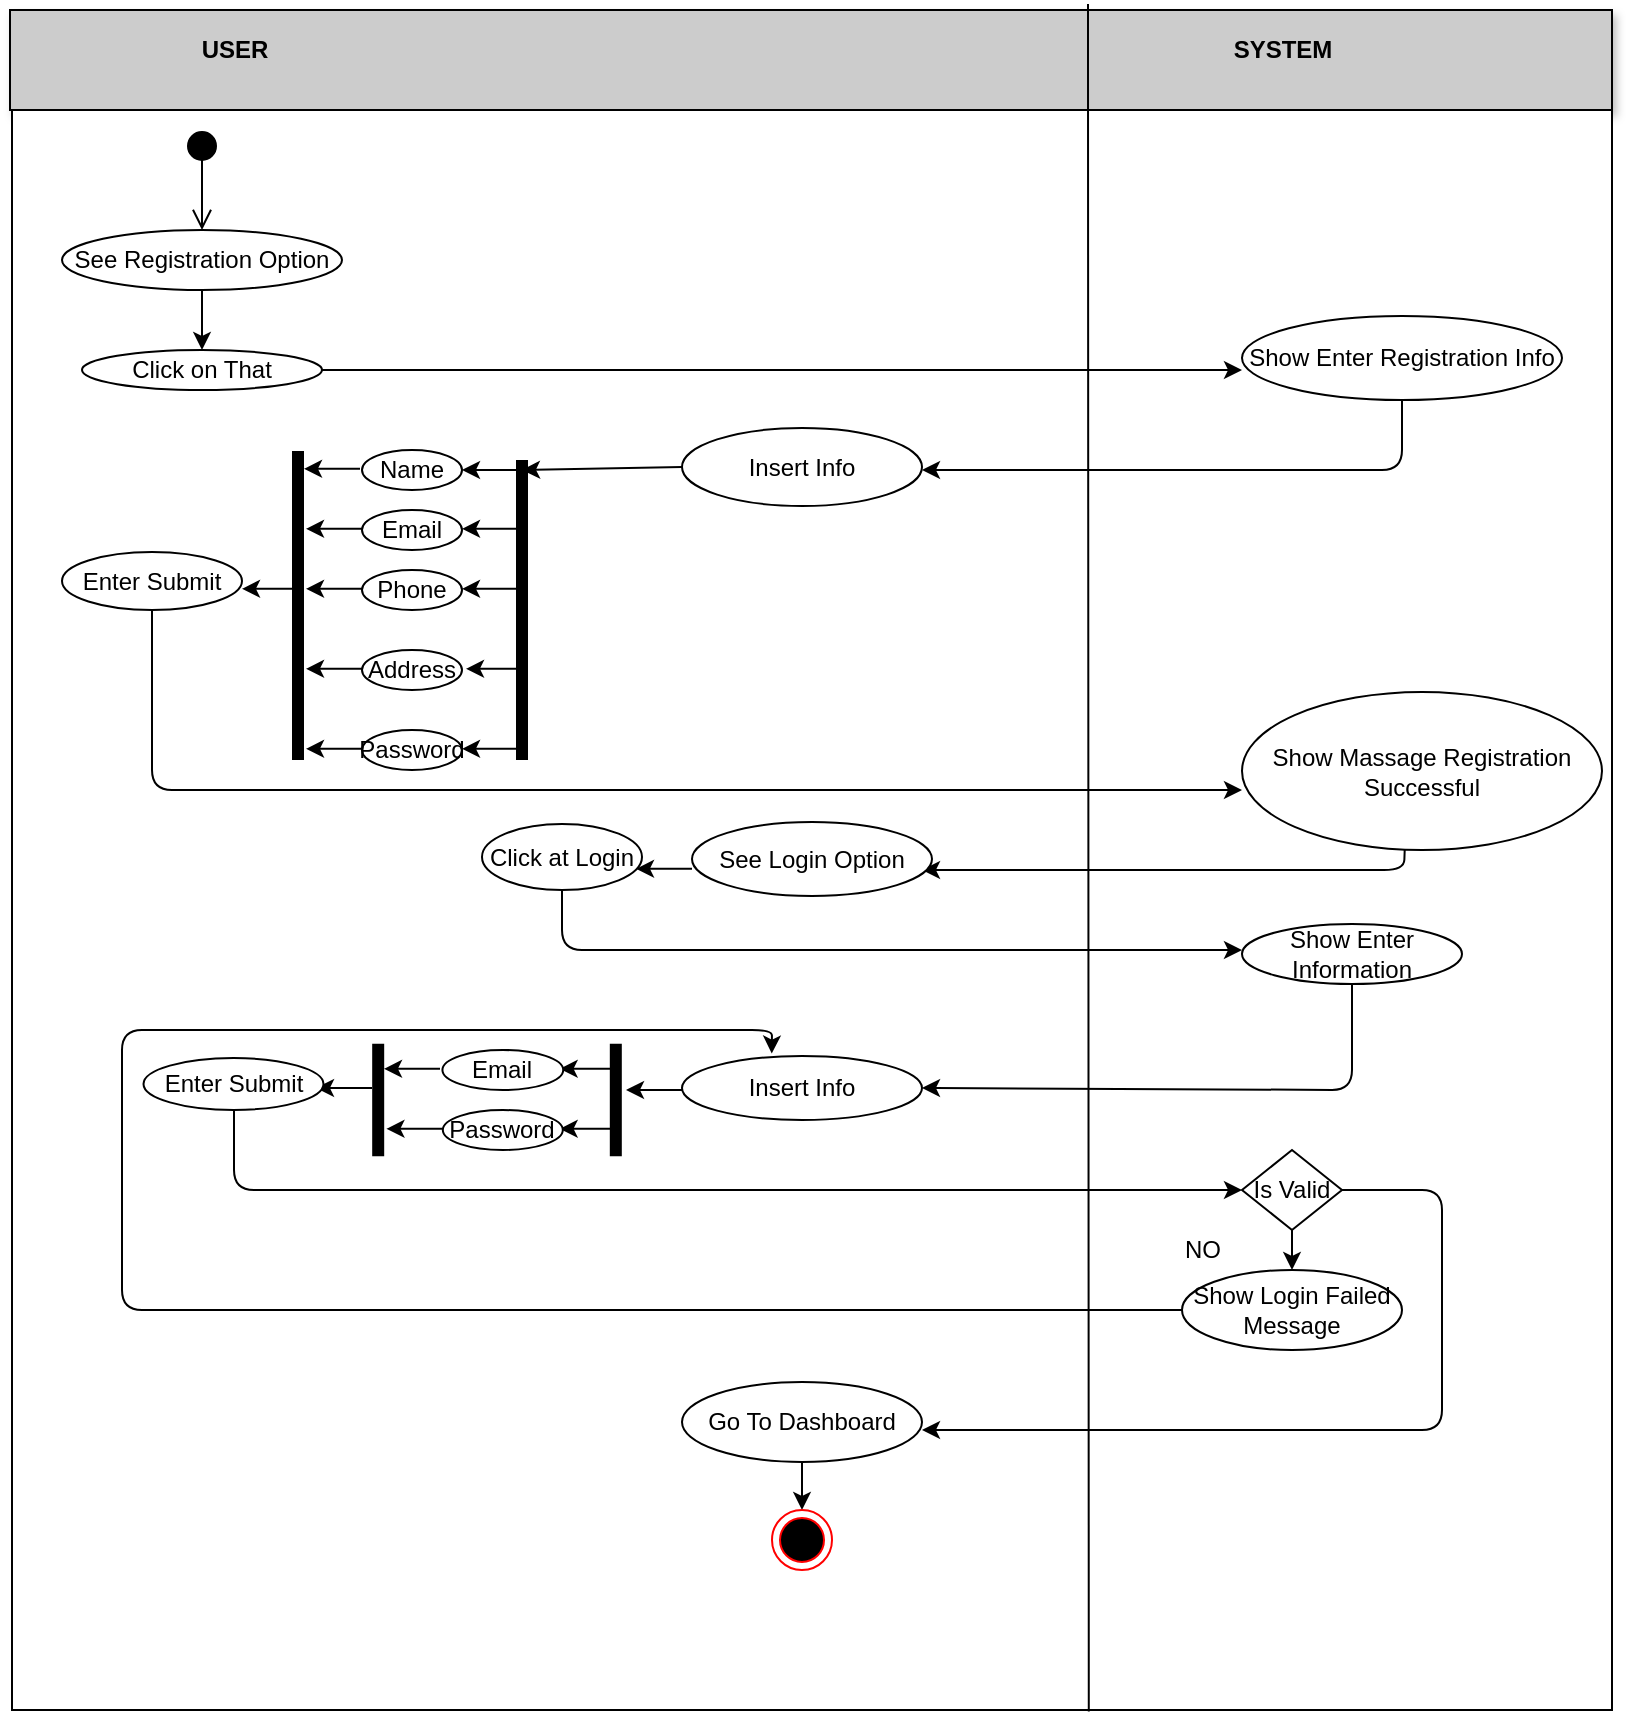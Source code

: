 <mxfile version="14.9.6" type="github">
  <diagram id="aLBhC9BD0_iLDUlXZwY2" name="Page-1">
    <mxGraphModel dx="1221" dy="681" grid="0" gridSize="10" guides="1" tooltips="1" connect="1" arrows="1" fold="1" page="1" pageScale="1" pageWidth="827" pageHeight="1169" math="0" shadow="0">
      <root>
        <mxCell id="0" />
        <mxCell id="1" parent="0" />
        <mxCell id="TY3i5gXGrhV_aE5ErbzZ-2" value="" style="rounded=0;whiteSpace=wrap;html=1;shadow=1;fillColor=#CCCCCC;" vertex="1" parent="1">
          <mxGeometry x="24" y="10" width="801" height="50" as="geometry" />
        </mxCell>
        <mxCell id="TY3i5gXGrhV_aE5ErbzZ-1" value="" style="whiteSpace=wrap;html=1;aspect=fixed;" vertex="1" parent="1">
          <mxGeometry x="25" y="60" width="800" height="800" as="geometry" />
        </mxCell>
        <mxCell id="iGFWbTWFFla8e0KEa0cu-3" value="" style="html=1;verticalAlign=bottom;startArrow=circle;startFill=1;endArrow=open;startSize=6;endSize=8;strokeColor=#000000;" parent="1" edge="1">
          <mxGeometry width="80" relative="1" as="geometry">
            <mxPoint x="120" y="70" as="sourcePoint" />
            <mxPoint x="120" y="120" as="targetPoint" />
          </mxGeometry>
        </mxCell>
        <mxCell id="iGFWbTWFFla8e0KEa0cu-4" value="See Registration Option" style="ellipse;whiteSpace=wrap;html=1;strokeColor=#000000;" parent="1" vertex="1">
          <mxGeometry x="50" y="120" width="140" height="30" as="geometry" />
        </mxCell>
        <mxCell id="iGFWbTWFFla8e0KEa0cu-6" value="&lt;b&gt;USER&lt;/b&gt;" style="text;html=1;align=center;verticalAlign=middle;resizable=0;points=[];autosize=1;strokeColor=none;" parent="1" vertex="1">
          <mxGeometry x="110.75" y="20" width="50" height="20" as="geometry" />
        </mxCell>
        <mxCell id="iGFWbTWFFla8e0KEa0cu-7" value="" style="endArrow=classic;html=1;strokeColor=#000000;exitX=0.5;exitY=1;exitDx=0;exitDy=0;" parent="1" source="iGFWbTWFFla8e0KEa0cu-4" edge="1">
          <mxGeometry width="50" height="50" relative="1" as="geometry">
            <mxPoint x="440" y="260" as="sourcePoint" />
            <mxPoint x="120" y="180" as="targetPoint" />
          </mxGeometry>
        </mxCell>
        <mxCell id="iGFWbTWFFla8e0KEa0cu-8" value="Click on That" style="ellipse;whiteSpace=wrap;html=1;strokeColor=#000000;" parent="1" vertex="1">
          <mxGeometry x="60" y="180" width="120" height="20" as="geometry" />
        </mxCell>
        <mxCell id="iGFWbTWFFla8e0KEa0cu-9" value="" style="endArrow=classic;html=1;strokeColor=#000000;" parent="1" edge="1">
          <mxGeometry width="50" height="50" relative="1" as="geometry">
            <mxPoint x="180" y="190" as="sourcePoint" />
            <mxPoint x="640" y="190" as="targetPoint" />
          </mxGeometry>
        </mxCell>
        <mxCell id="iGFWbTWFFla8e0KEa0cu-10" value="Show Enter Registration Info" style="ellipse;whiteSpace=wrap;html=1;strokeColor=#000000;" parent="1" vertex="1">
          <mxGeometry x="640" y="163" width="160" height="42" as="geometry" />
        </mxCell>
        <mxCell id="iGFWbTWFFla8e0KEa0cu-11" value="&lt;b&gt;SYSTEM&lt;/b&gt;" style="text;html=1;align=center;verticalAlign=middle;resizable=0;points=[];autosize=1;strokeColor=none;" parent="1" vertex="1">
          <mxGeometry x="630" y="20" width="60" height="20" as="geometry" />
        </mxCell>
        <mxCell id="iGFWbTWFFla8e0KEa0cu-12" value="" style="endArrow=classic;html=1;strokeColor=#000000;exitX=0.5;exitY=1;exitDx=0;exitDy=0;" parent="1" source="iGFWbTWFFla8e0KEa0cu-10" edge="1">
          <mxGeometry width="50" height="50" relative="1" as="geometry">
            <mxPoint x="440" y="250" as="sourcePoint" />
            <mxPoint x="480" y="240" as="targetPoint" />
            <Array as="points">
              <mxPoint x="720" y="240" />
            </Array>
          </mxGeometry>
        </mxCell>
        <mxCell id="iGFWbTWFFla8e0KEa0cu-13" value="Insert Info" style="ellipse;whiteSpace=wrap;html=1;strokeColor=#000000;" parent="1" vertex="1">
          <mxGeometry x="360" y="219" width="120" height="39" as="geometry" />
        </mxCell>
        <mxCell id="iGFWbTWFFla8e0KEa0cu-14" value="" style="endArrow=classic;html=1;strokeColor=#000000;exitX=0;exitY=0.5;exitDx=0;exitDy=0;" parent="1" source="iGFWbTWFFla8e0KEa0cu-13" edge="1">
          <mxGeometry width="50" height="50" relative="1" as="geometry">
            <mxPoint x="440" y="370" as="sourcePoint" />
            <mxPoint x="280" y="240" as="targetPoint" />
          </mxGeometry>
        </mxCell>
        <mxCell id="iGFWbTWFFla8e0KEa0cu-16" value="" style="shape=line;html=1;strokeWidth=6;rotation=-90;" parent="1" vertex="1">
          <mxGeometry x="205" y="305" width="150" height="10" as="geometry" />
        </mxCell>
        <mxCell id="iGFWbTWFFla8e0KEa0cu-18" value="" style="shape=line;html=1;strokeWidth=6;rotation=-90;" parent="1" vertex="1">
          <mxGeometry x="90.75" y="302.75" width="154.5" height="10" as="geometry" />
        </mxCell>
        <mxCell id="iGFWbTWFFla8e0KEa0cu-19" value="Name" style="ellipse;whiteSpace=wrap;html=1;strokeColor=#000000;" parent="1" vertex="1">
          <mxGeometry x="200" y="230" width="50" height="20" as="geometry" />
        </mxCell>
        <mxCell id="iGFWbTWFFla8e0KEa0cu-20" value="" style="endArrow=classic;html=1;strokeColor=#000000;entryX=1;entryY=0.5;entryDx=0;entryDy=0;" parent="1" target="iGFWbTWFFla8e0KEa0cu-19" edge="1">
          <mxGeometry width="50" height="50" relative="1" as="geometry">
            <mxPoint x="278" y="240" as="sourcePoint" />
            <mxPoint x="243" y="247" as="targetPoint" />
          </mxGeometry>
        </mxCell>
        <mxCell id="iGFWbTWFFla8e0KEa0cu-21" value="" style="endArrow=classic;html=1;strokeColor=#000000;entryX=1;entryY=0.5;entryDx=0;entryDy=0;" parent="1" edge="1">
          <mxGeometry width="50" height="50" relative="1" as="geometry">
            <mxPoint x="199.0" y="239.41" as="sourcePoint" />
            <mxPoint x="171" y="239.41" as="targetPoint" />
          </mxGeometry>
        </mxCell>
        <mxCell id="iGFWbTWFFla8e0KEa0cu-22" value="Email" style="ellipse;whiteSpace=wrap;html=1;strokeColor=#000000;" parent="1" vertex="1">
          <mxGeometry x="200" y="260" width="50" height="20" as="geometry" />
        </mxCell>
        <mxCell id="iGFWbTWFFla8e0KEa0cu-23" value="Phone" style="ellipse;whiteSpace=wrap;html=1;strokeColor=#000000;" parent="1" vertex="1">
          <mxGeometry x="200" y="290" width="50" height="20" as="geometry" />
        </mxCell>
        <mxCell id="iGFWbTWFFla8e0KEa0cu-24" value="Address" style="ellipse;whiteSpace=wrap;html=1;strokeColor=#000000;" parent="1" vertex="1">
          <mxGeometry x="200" y="330" width="50" height="20" as="geometry" />
        </mxCell>
        <mxCell id="iGFWbTWFFla8e0KEa0cu-25" value="Password" style="ellipse;whiteSpace=wrap;html=1;strokeColor=#000000;" parent="1" vertex="1">
          <mxGeometry x="200" y="370" width="50" height="20" as="geometry" />
        </mxCell>
        <mxCell id="iGFWbTWFFla8e0KEa0cu-26" value="" style="endArrow=classic;html=1;strokeColor=#000000;entryX=1;entryY=0.5;entryDx=0;entryDy=0;" parent="1" edge="1">
          <mxGeometry width="50" height="50" relative="1" as="geometry">
            <mxPoint x="278.0" y="269.41" as="sourcePoint" />
            <mxPoint x="250" y="269.41" as="targetPoint" />
          </mxGeometry>
        </mxCell>
        <mxCell id="iGFWbTWFFla8e0KEa0cu-27" value="" style="endArrow=classic;html=1;strokeColor=#000000;entryX=1;entryY=0.5;entryDx=0;entryDy=0;" parent="1" edge="1">
          <mxGeometry width="50" height="50" relative="1" as="geometry">
            <mxPoint x="278.0" y="299.41" as="sourcePoint" />
            <mxPoint x="250" y="299.41" as="targetPoint" />
          </mxGeometry>
        </mxCell>
        <mxCell id="iGFWbTWFFla8e0KEa0cu-28" value="" style="endArrow=classic;html=1;strokeColor=#000000;entryX=1;entryY=0.5;entryDx=0;entryDy=0;" parent="1" edge="1">
          <mxGeometry width="50" height="50" relative="1" as="geometry">
            <mxPoint x="280.0" y="339.41" as="sourcePoint" />
            <mxPoint x="252" y="339.41" as="targetPoint" />
          </mxGeometry>
        </mxCell>
        <mxCell id="iGFWbTWFFla8e0KEa0cu-29" value="" style="endArrow=classic;html=1;strokeColor=#000000;entryX=1;entryY=0.5;entryDx=0;entryDy=0;" parent="1" edge="1">
          <mxGeometry width="50" height="50" relative="1" as="geometry">
            <mxPoint x="278.0" y="379.41" as="sourcePoint" />
            <mxPoint x="250" y="379.41" as="targetPoint" />
          </mxGeometry>
        </mxCell>
        <mxCell id="iGFWbTWFFla8e0KEa0cu-30" value="" style="endArrow=classic;html=1;strokeColor=#000000;entryX=1;entryY=0.5;entryDx=0;entryDy=0;" parent="1" edge="1">
          <mxGeometry width="50" height="50" relative="1" as="geometry">
            <mxPoint x="200.0" y="269.41" as="sourcePoint" />
            <mxPoint x="172" y="269.41" as="targetPoint" />
          </mxGeometry>
        </mxCell>
        <mxCell id="iGFWbTWFFla8e0KEa0cu-31" value="" style="endArrow=classic;html=1;strokeColor=#000000;entryX=1;entryY=0.5;entryDx=0;entryDy=0;" parent="1" edge="1">
          <mxGeometry width="50" height="50" relative="1" as="geometry">
            <mxPoint x="200.0" y="299.41" as="sourcePoint" />
            <mxPoint x="172" y="299.41" as="targetPoint" />
          </mxGeometry>
        </mxCell>
        <mxCell id="iGFWbTWFFla8e0KEa0cu-32" value="" style="endArrow=classic;html=1;strokeColor=#000000;entryX=1;entryY=0.5;entryDx=0;entryDy=0;" parent="1" edge="1">
          <mxGeometry width="50" height="50" relative="1" as="geometry">
            <mxPoint x="200.0" y="339.41" as="sourcePoint" />
            <mxPoint x="172" y="339.41" as="targetPoint" />
          </mxGeometry>
        </mxCell>
        <mxCell id="iGFWbTWFFla8e0KEa0cu-33" value="" style="endArrow=classic;html=1;strokeColor=#000000;entryX=1;entryY=0.5;entryDx=0;entryDy=0;" parent="1" edge="1">
          <mxGeometry width="50" height="50" relative="1" as="geometry">
            <mxPoint x="200.0" y="379.41" as="sourcePoint" />
            <mxPoint x="172" y="379.41" as="targetPoint" />
          </mxGeometry>
        </mxCell>
        <mxCell id="iGFWbTWFFla8e0KEa0cu-34" value="" style="endArrow=classic;html=1;strokeColor=#000000;entryX=1;entryY=0.5;entryDx=0;entryDy=0;" parent="1" edge="1">
          <mxGeometry width="50" height="50" relative="1" as="geometry">
            <mxPoint x="168.0" y="299.41" as="sourcePoint" />
            <mxPoint x="140" y="299.41" as="targetPoint" />
          </mxGeometry>
        </mxCell>
        <mxCell id="iGFWbTWFFla8e0KEa0cu-35" value="Enter Submit" style="ellipse;whiteSpace=wrap;html=1;strokeColor=#000000;" parent="1" vertex="1">
          <mxGeometry x="50" y="281" width="90" height="29" as="geometry" />
        </mxCell>
        <mxCell id="iGFWbTWFFla8e0KEa0cu-36" value="" style="endArrow=classic;html=1;strokeColor=#000000;exitX=0.5;exitY=1;exitDx=0;exitDy=0;" parent="1" source="iGFWbTWFFla8e0KEa0cu-35" edge="1">
          <mxGeometry width="50" height="50" relative="1" as="geometry">
            <mxPoint x="440" y="370" as="sourcePoint" />
            <mxPoint x="640" y="400" as="targetPoint" />
            <Array as="points">
              <mxPoint x="95" y="400" />
            </Array>
          </mxGeometry>
        </mxCell>
        <mxCell id="iGFWbTWFFla8e0KEa0cu-37" value="Show Massage Registration Successful" style="ellipse;whiteSpace=wrap;html=1;strokeColor=#000000;" parent="1" vertex="1">
          <mxGeometry x="640" y="351" width="180" height="79" as="geometry" />
        </mxCell>
        <mxCell id="iGFWbTWFFla8e0KEa0cu-38" value="" style="endArrow=classic;html=1;strokeColor=#000000;exitX=0.452;exitY=0.997;exitDx=0;exitDy=0;exitPerimeter=0;" parent="1" source="iGFWbTWFFla8e0KEa0cu-37" edge="1">
          <mxGeometry width="50" height="50" relative="1" as="geometry">
            <mxPoint x="440" y="480" as="sourcePoint" />
            <mxPoint x="480" y="440" as="targetPoint" />
            <Array as="points">
              <mxPoint x="721" y="440" />
            </Array>
          </mxGeometry>
        </mxCell>
        <mxCell id="iGFWbTWFFla8e0KEa0cu-39" value="See Login Option" style="ellipse;whiteSpace=wrap;html=1;strokeColor=#000000;" parent="1" vertex="1">
          <mxGeometry x="365" y="416" width="120" height="37" as="geometry" />
        </mxCell>
        <mxCell id="iGFWbTWFFla8e0KEa0cu-40" value="" style="endArrow=classic;html=1;strokeColor=#000000;entryX=1;entryY=0.5;entryDx=0;entryDy=0;" parent="1" edge="1">
          <mxGeometry width="50" height="50" relative="1" as="geometry">
            <mxPoint x="365.0" y="439.41" as="sourcePoint" />
            <mxPoint x="337" y="439.41" as="targetPoint" />
          </mxGeometry>
        </mxCell>
        <mxCell id="iGFWbTWFFla8e0KEa0cu-41" value="Click at Login" style="ellipse;whiteSpace=wrap;html=1;strokeColor=#000000;" parent="1" vertex="1">
          <mxGeometry x="260" y="417" width="80" height="33" as="geometry" />
        </mxCell>
        <mxCell id="iGFWbTWFFla8e0KEa0cu-42" value="" style="endArrow=classic;html=1;strokeColor=#000000;exitX=0.5;exitY=1;exitDx=0;exitDy=0;" parent="1" source="iGFWbTWFFla8e0KEa0cu-41" edge="1">
          <mxGeometry width="50" height="50" relative="1" as="geometry">
            <mxPoint x="440" y="600" as="sourcePoint" />
            <mxPoint x="640" y="480" as="targetPoint" />
            <Array as="points">
              <mxPoint x="300" y="480" />
            </Array>
          </mxGeometry>
        </mxCell>
        <mxCell id="iGFWbTWFFla8e0KEa0cu-43" value="Show Enter Information" style="ellipse;whiteSpace=wrap;html=1;strokeColor=#000000;" parent="1" vertex="1">
          <mxGeometry x="640" y="467" width="110" height="30" as="geometry" />
        </mxCell>
        <mxCell id="iGFWbTWFFla8e0KEa0cu-44" value="" style="endArrow=classic;html=1;strokeColor=#000000;exitX=0.5;exitY=1;exitDx=0;exitDy=0;entryX=1;entryY=0.5;entryDx=0;entryDy=0;" parent="1" source="iGFWbTWFFla8e0KEa0cu-43" target="iGFWbTWFFla8e0KEa0cu-45" edge="1">
          <mxGeometry width="50" height="50" relative="1" as="geometry">
            <mxPoint x="440" y="480" as="sourcePoint" />
            <mxPoint x="480" y="520" as="targetPoint" />
            <Array as="points">
              <mxPoint x="695" y="550" />
            </Array>
          </mxGeometry>
        </mxCell>
        <mxCell id="iGFWbTWFFla8e0KEa0cu-45" value="Insert Info" style="ellipse;whiteSpace=wrap;html=1;strokeColor=#000000;" parent="1" vertex="1">
          <mxGeometry x="360" y="533" width="120" height="32" as="geometry" />
        </mxCell>
        <mxCell id="iGFWbTWFFla8e0KEa0cu-46" value="" style="endArrow=classic;html=1;strokeColor=#000000;entryX=1;entryY=0.5;entryDx=0;entryDy=0;" parent="1" edge="1">
          <mxGeometry width="50" height="50" relative="1" as="geometry">
            <mxPoint x="360.0" y="550" as="sourcePoint" />
            <mxPoint x="332" y="550" as="targetPoint" />
          </mxGeometry>
        </mxCell>
        <mxCell id="iGFWbTWFFla8e0KEa0cu-47" value="" style="shape=line;html=1;strokeWidth=6;rotation=-90;" parent="1" vertex="1">
          <mxGeometry x="298.81" y="550" width="56.19" height="10" as="geometry" />
        </mxCell>
        <mxCell id="iGFWbTWFFla8e0KEa0cu-48" value="" style="endArrow=classic;html=1;strokeColor=#000000;entryX=1;entryY=0.5;entryDx=0;entryDy=0;" parent="1" edge="1">
          <mxGeometry width="50" height="50" relative="1" as="geometry">
            <mxPoint x="326.81" y="539.41" as="sourcePoint" />
            <mxPoint x="298.81" y="539.41" as="targetPoint" />
          </mxGeometry>
        </mxCell>
        <mxCell id="iGFWbTWFFla8e0KEa0cu-49" value="" style="endArrow=classic;html=1;strokeColor=#000000;entryX=1;entryY=0.5;entryDx=0;entryDy=0;" parent="1" edge="1">
          <mxGeometry width="50" height="50" relative="1" as="geometry">
            <mxPoint x="326.81" y="569.41" as="sourcePoint" />
            <mxPoint x="298.81" y="569.41" as="targetPoint" />
          </mxGeometry>
        </mxCell>
        <mxCell id="iGFWbTWFFla8e0KEa0cu-50" value="Email" style="ellipse;whiteSpace=wrap;html=1;strokeColor=#000000;" parent="1" vertex="1">
          <mxGeometry x="240.21" y="530" width="60.41" height="20" as="geometry" />
        </mxCell>
        <mxCell id="iGFWbTWFFla8e0KEa0cu-51" value="Password" style="ellipse;whiteSpace=wrap;html=1;strokeColor=#000000;" parent="1" vertex="1">
          <mxGeometry x="240.41" y="560" width="60" height="20" as="geometry" />
        </mxCell>
        <mxCell id="iGFWbTWFFla8e0KEa0cu-52" value="" style="endArrow=classic;html=1;strokeColor=#000000;entryX=1;entryY=0.5;entryDx=0;entryDy=0;" parent="1" edge="1">
          <mxGeometry width="50" height="50" relative="1" as="geometry">
            <mxPoint x="239.0" y="539.41" as="sourcePoint" />
            <mxPoint x="211" y="539.41" as="targetPoint" />
          </mxGeometry>
        </mxCell>
        <mxCell id="iGFWbTWFFla8e0KEa0cu-53" value="" style="endArrow=classic;html=1;strokeColor=#000000;entryX=1;entryY=0.5;entryDx=0;entryDy=0;" parent="1" edge="1">
          <mxGeometry width="50" height="50" relative="1" as="geometry">
            <mxPoint x="240.21" y="569.41" as="sourcePoint" />
            <mxPoint x="212.21" y="569.41" as="targetPoint" />
          </mxGeometry>
        </mxCell>
        <mxCell id="iGFWbTWFFla8e0KEa0cu-54" value="" style="shape=line;html=1;strokeWidth=6;rotation=-90;" parent="1" vertex="1">
          <mxGeometry x="180.0" y="550" width="56.19" height="10" as="geometry" />
        </mxCell>
        <mxCell id="iGFWbTWFFla8e0KEa0cu-55" value="" style="endArrow=classic;html=1;strokeColor=#000000;entryX=1;entryY=0.5;entryDx=0;entryDy=0;" parent="1" edge="1">
          <mxGeometry width="50" height="50" relative="1" as="geometry">
            <mxPoint x="205.0" y="549" as="sourcePoint" />
            <mxPoint x="177" y="549" as="targetPoint" />
          </mxGeometry>
        </mxCell>
        <mxCell id="iGFWbTWFFla8e0KEa0cu-56" value="Enter Submit" style="ellipse;whiteSpace=wrap;html=1;strokeColor=#000000;" parent="1" vertex="1">
          <mxGeometry x="90.75" y="534" width="90" height="26" as="geometry" />
        </mxCell>
        <mxCell id="iGFWbTWFFla8e0KEa0cu-57" value="" style="endArrow=classic;html=1;strokeColor=#000000;" parent="1" edge="1">
          <mxGeometry width="50" height="50" relative="1" as="geometry">
            <mxPoint x="136" y="560" as="sourcePoint" />
            <mxPoint x="640" y="600" as="targetPoint" />
            <Array as="points">
              <mxPoint x="136" y="600" />
            </Array>
          </mxGeometry>
        </mxCell>
        <mxCell id="iGFWbTWFFla8e0KEa0cu-58" value="Is Valid" style="rhombus;whiteSpace=wrap;html=1;strokeColor=#000000;" parent="1" vertex="1">
          <mxGeometry x="640" y="580" width="50" height="40" as="geometry" />
        </mxCell>
        <mxCell id="iGFWbTWFFla8e0KEa0cu-59" value="" style="endArrow=classic;html=1;strokeColor=#000000;exitX=0.5;exitY=1;exitDx=0;exitDy=0;" parent="1" source="iGFWbTWFFla8e0KEa0cu-58" edge="1">
          <mxGeometry width="50" height="50" relative="1" as="geometry">
            <mxPoint x="440" y="720" as="sourcePoint" />
            <mxPoint x="665" y="640" as="targetPoint" />
          </mxGeometry>
        </mxCell>
        <mxCell id="iGFWbTWFFla8e0KEa0cu-60" value="Show Login Failed Message" style="ellipse;whiteSpace=wrap;html=1;strokeColor=#000000;" parent="1" vertex="1">
          <mxGeometry x="610" y="640" width="110" height="40" as="geometry" />
        </mxCell>
        <mxCell id="iGFWbTWFFla8e0KEa0cu-61" value="" style="endArrow=classic;html=1;strokeColor=#000000;exitX=0;exitY=0.5;exitDx=0;exitDy=0;entryX=0.374;entryY=-0.038;entryDx=0;entryDy=0;entryPerimeter=0;" parent="1" source="iGFWbTWFFla8e0KEa0cu-60" target="iGFWbTWFFla8e0KEa0cu-45" edge="1">
          <mxGeometry width="50" height="50" relative="1" as="geometry">
            <mxPoint x="440" y="600" as="sourcePoint" />
            <mxPoint x="490" y="550" as="targetPoint" />
            <Array as="points">
              <mxPoint x="80" y="660" />
              <mxPoint x="80" y="520" />
              <mxPoint x="405" y="520" />
            </Array>
          </mxGeometry>
        </mxCell>
        <mxCell id="iGFWbTWFFla8e0KEa0cu-62" value="NO" style="text;html=1;align=center;verticalAlign=middle;resizable=0;points=[];autosize=1;strokeColor=none;" parent="1" vertex="1">
          <mxGeometry x="605" y="620" width="30" height="20" as="geometry" />
        </mxCell>
        <mxCell id="iGFWbTWFFla8e0KEa0cu-63" value="" style="endArrow=classic;html=1;strokeColor=#000000;exitX=1;exitY=0.5;exitDx=0;exitDy=0;" parent="1" source="iGFWbTWFFla8e0KEa0cu-58" edge="1">
          <mxGeometry width="50" height="50" relative="1" as="geometry">
            <mxPoint x="440" y="600" as="sourcePoint" />
            <mxPoint x="480" y="720" as="targetPoint" />
            <Array as="points">
              <mxPoint x="740" y="600" />
              <mxPoint x="740" y="720" />
            </Array>
          </mxGeometry>
        </mxCell>
        <mxCell id="iGFWbTWFFla8e0KEa0cu-64" value="Go To Dashboard" style="ellipse;whiteSpace=wrap;html=1;strokeColor=#000000;" parent="1" vertex="1">
          <mxGeometry x="360" y="696" width="120" height="40" as="geometry" />
        </mxCell>
        <mxCell id="iGFWbTWFFla8e0KEa0cu-65" value="" style="endArrow=classic;html=1;strokeColor=#000000;exitX=0.5;exitY=1;exitDx=0;exitDy=0;" parent="1" source="iGFWbTWFFla8e0KEa0cu-64" edge="1">
          <mxGeometry width="50" height="50" relative="1" as="geometry">
            <mxPoint x="440" y="600" as="sourcePoint" />
            <mxPoint x="420" y="760" as="targetPoint" />
          </mxGeometry>
        </mxCell>
        <mxCell id="iGFWbTWFFla8e0KEa0cu-66" value="" style="ellipse;html=1;shape=endState;fillColor=#000000;strokeColor=#ff0000;" parent="1" vertex="1">
          <mxGeometry x="405" y="760" width="30" height="30" as="geometry" />
        </mxCell>
        <mxCell id="iGFWbTWFFla8e0KEa0cu-67" value="" style="endArrow=none;html=1;strokeColor=#000000;exitX=0.673;exitY=1.001;exitDx=0;exitDy=0;exitPerimeter=0;" parent="1" edge="1" source="TY3i5gXGrhV_aE5ErbzZ-1">
          <mxGeometry width="50" height="50" relative="1" as="geometry">
            <mxPoint x="560" y="800" as="sourcePoint" />
            <mxPoint x="563" y="7" as="targetPoint" />
            <Array as="points">
              <mxPoint x="563" y="30" />
            </Array>
          </mxGeometry>
        </mxCell>
      </root>
    </mxGraphModel>
  </diagram>
</mxfile>
